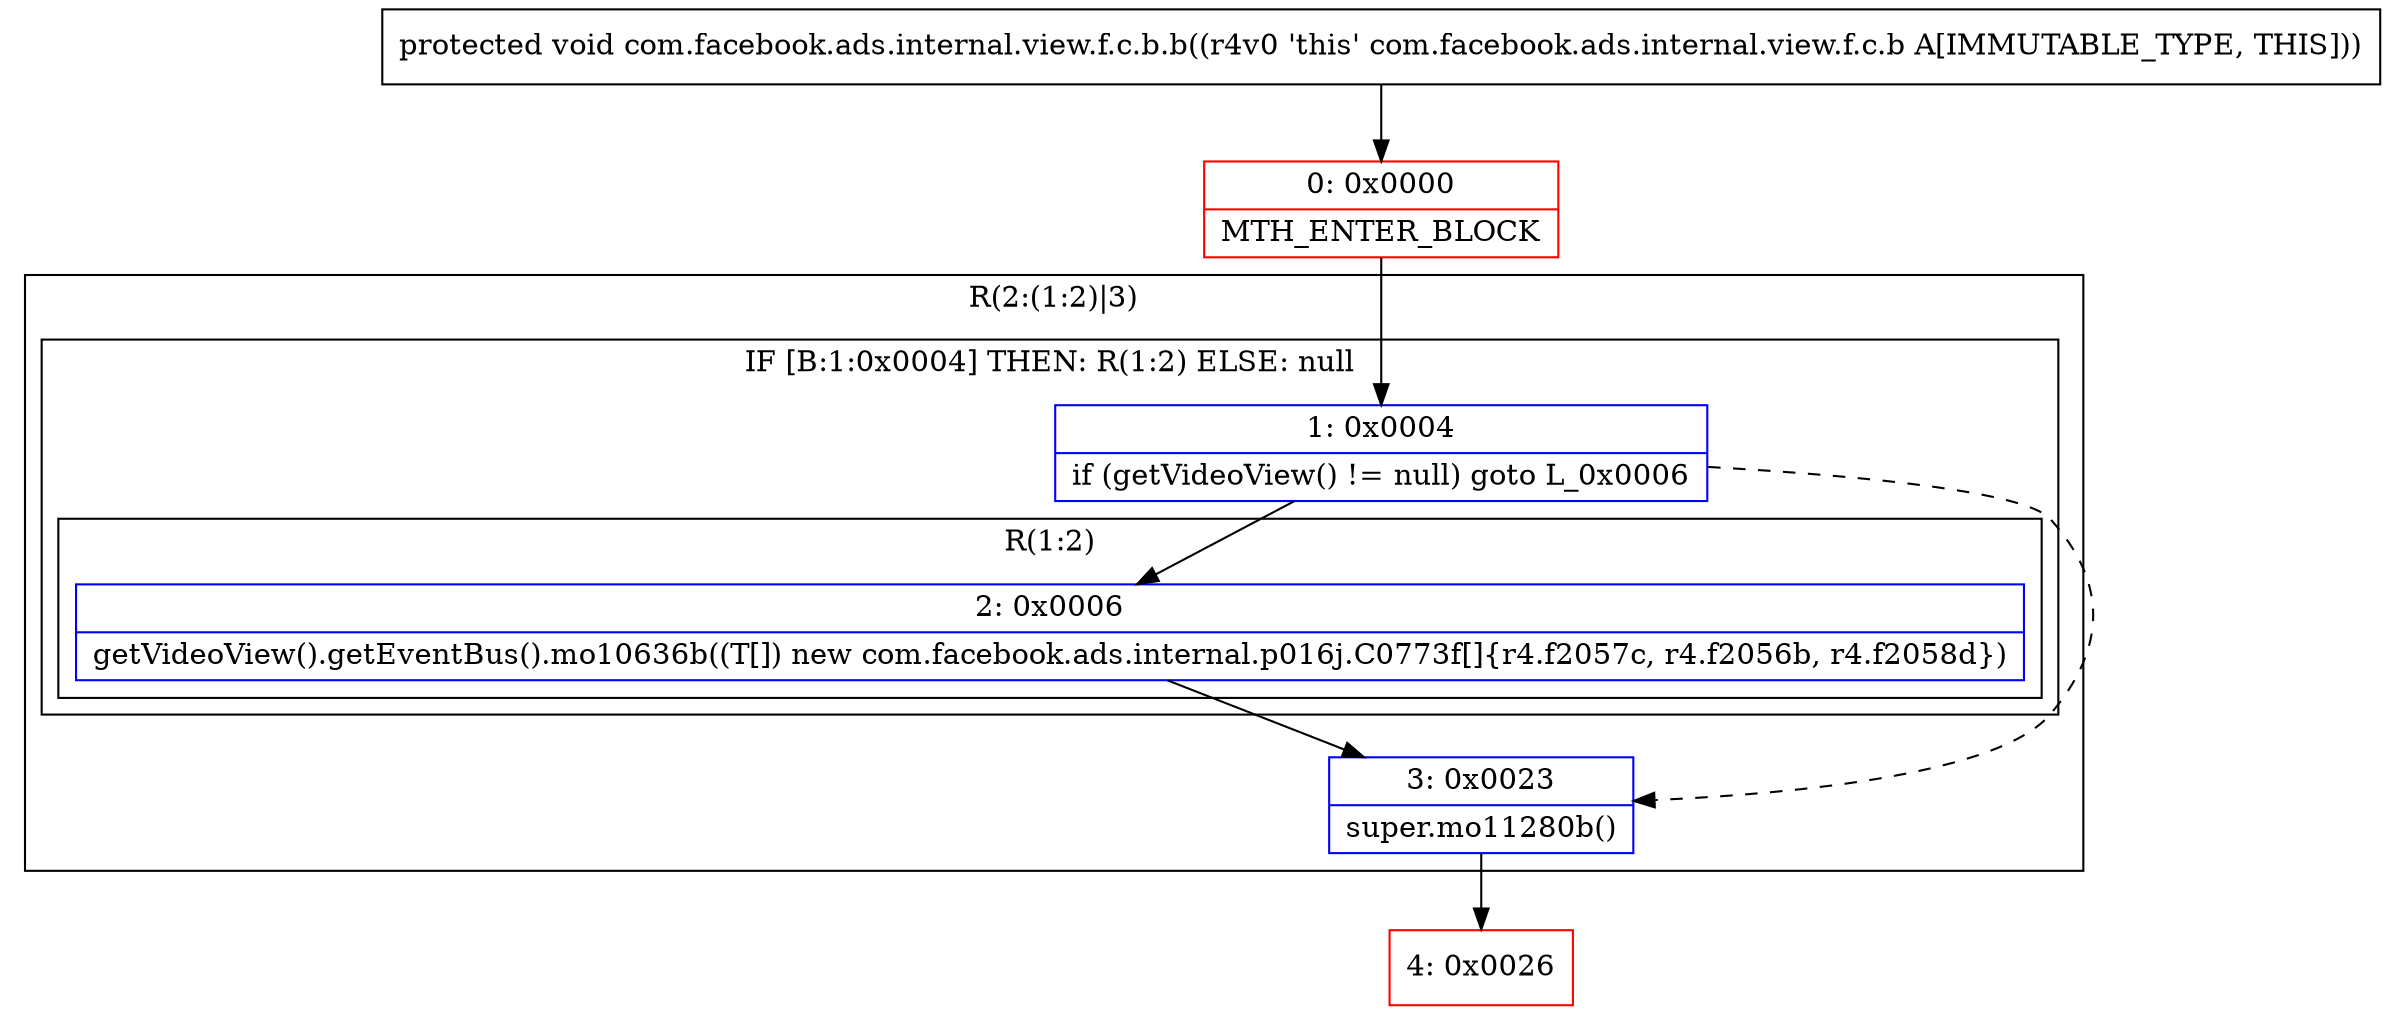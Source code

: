 digraph "CFG forcom.facebook.ads.internal.view.f.c.b.b()V" {
subgraph cluster_Region_1977453730 {
label = "R(2:(1:2)|3)";
node [shape=record,color=blue];
subgraph cluster_IfRegion_1995690035 {
label = "IF [B:1:0x0004] THEN: R(1:2) ELSE: null";
node [shape=record,color=blue];
Node_1 [shape=record,label="{1\:\ 0x0004|if (getVideoView() != null) goto L_0x0006\l}"];
subgraph cluster_Region_1961802459 {
label = "R(1:2)";
node [shape=record,color=blue];
Node_2 [shape=record,label="{2\:\ 0x0006|getVideoView().getEventBus().mo10636b((T[]) new com.facebook.ads.internal.p016j.C0773f[]\{r4.f2057c, r4.f2056b, r4.f2058d\})\l}"];
}
}
Node_3 [shape=record,label="{3\:\ 0x0023|super.mo11280b()\l}"];
}
Node_0 [shape=record,color=red,label="{0\:\ 0x0000|MTH_ENTER_BLOCK\l}"];
Node_4 [shape=record,color=red,label="{4\:\ 0x0026}"];
MethodNode[shape=record,label="{protected void com.facebook.ads.internal.view.f.c.b.b((r4v0 'this' com.facebook.ads.internal.view.f.c.b A[IMMUTABLE_TYPE, THIS])) }"];
MethodNode -> Node_0;
Node_1 -> Node_2;
Node_1 -> Node_3[style=dashed];
Node_2 -> Node_3;
Node_3 -> Node_4;
Node_0 -> Node_1;
}

